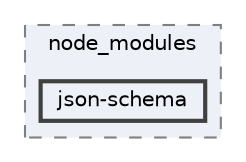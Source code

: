 digraph "pkiclassroomrescheduler/src/main/frontend/node_modules/json-schema"
{
 // LATEX_PDF_SIZE
  bgcolor="transparent";
  edge [fontname=Helvetica,fontsize=10,labelfontname=Helvetica,labelfontsize=10];
  node [fontname=Helvetica,fontsize=10,shape=box,height=0.2,width=0.4];
  compound=true
  subgraph clusterdir_72953eda66ccb3a2722c28e1c3e6c23b {
    graph [ bgcolor="#edf0f7", pencolor="grey50", label="node_modules", fontname=Helvetica,fontsize=10 style="filled,dashed", URL="dir_72953eda66ccb3a2722c28e1c3e6c23b.html",tooltip=""]
  dir_83943fba8475983356afcda73c79f818 [label="json-schema", fillcolor="#edf0f7", color="grey25", style="filled,bold", URL="dir_83943fba8475983356afcda73c79f818.html",tooltip=""];
  }
}
